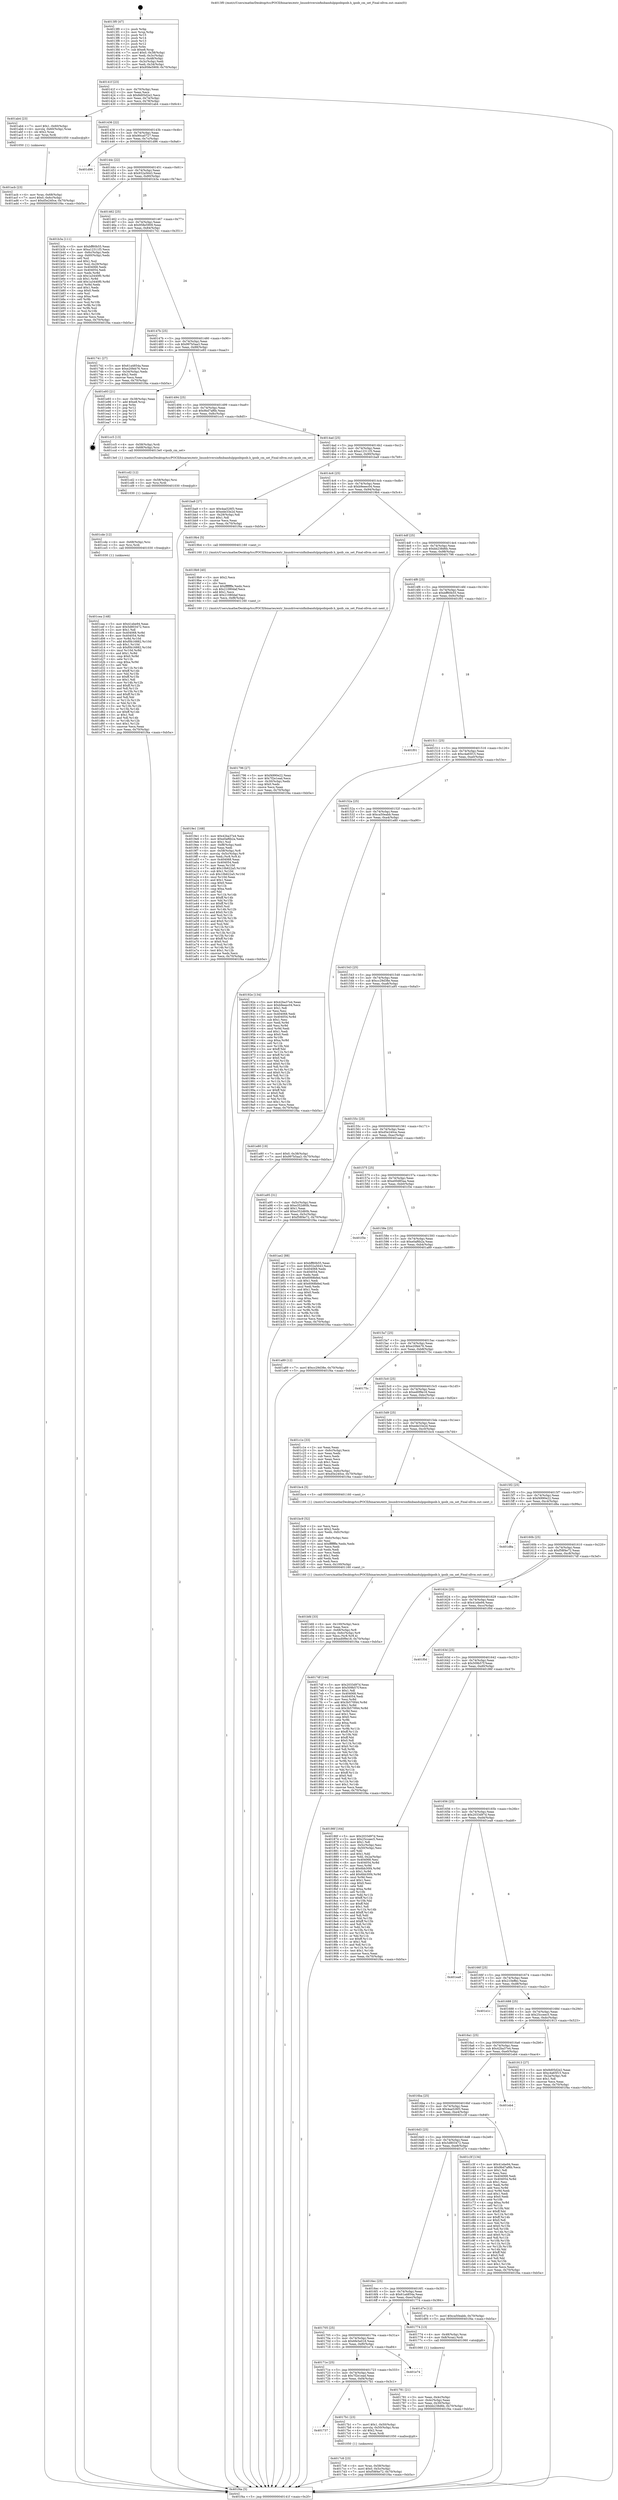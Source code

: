 digraph "0x4013f0" {
  label = "0x4013f0 (/mnt/c/Users/mathe/Desktop/tcc/POCII/binaries/extr_linuxdriversinfinibandulpipoibipoib.h_ipoib_cm_set_Final-ollvm.out::main(0))"
  labelloc = "t"
  node[shape=record]

  Entry [label="",width=0.3,height=0.3,shape=circle,fillcolor=black,style=filled]
  "0x40141f" [label="{
     0x40141f [23]\l
     | [instrs]\l
     &nbsp;&nbsp;0x40141f \<+3\>: mov -0x70(%rbp),%eax\l
     &nbsp;&nbsp;0x401422 \<+2\>: mov %eax,%ecx\l
     &nbsp;&nbsp;0x401424 \<+6\>: sub $0x8d05d2e2,%ecx\l
     &nbsp;&nbsp;0x40142a \<+3\>: mov %eax,-0x74(%rbp)\l
     &nbsp;&nbsp;0x40142d \<+3\>: mov %ecx,-0x78(%rbp)\l
     &nbsp;&nbsp;0x401430 \<+6\>: je 0000000000401ab4 \<main+0x6c4\>\l
  }"]
  "0x401ab4" [label="{
     0x401ab4 [23]\l
     | [instrs]\l
     &nbsp;&nbsp;0x401ab4 \<+7\>: movl $0x1,-0x60(%rbp)\l
     &nbsp;&nbsp;0x401abb \<+4\>: movslq -0x60(%rbp),%rax\l
     &nbsp;&nbsp;0x401abf \<+4\>: shl $0x2,%rax\l
     &nbsp;&nbsp;0x401ac3 \<+3\>: mov %rax,%rdi\l
     &nbsp;&nbsp;0x401ac6 \<+5\>: call 0000000000401050 \<malloc@plt\>\l
     | [calls]\l
     &nbsp;&nbsp;0x401050 \{1\} (unknown)\l
  }"]
  "0x401436" [label="{
     0x401436 [22]\l
     | [instrs]\l
     &nbsp;&nbsp;0x401436 \<+5\>: jmp 000000000040143b \<main+0x4b\>\l
     &nbsp;&nbsp;0x40143b \<+3\>: mov -0x74(%rbp),%eax\l
     &nbsp;&nbsp;0x40143e \<+5\>: sub $0x90ca0727,%eax\l
     &nbsp;&nbsp;0x401443 \<+3\>: mov %eax,-0x7c(%rbp)\l
     &nbsp;&nbsp;0x401446 \<+6\>: je 0000000000401d96 \<main+0x9a6\>\l
  }"]
  Exit [label="",width=0.3,height=0.3,shape=circle,fillcolor=black,style=filled,peripheries=2]
  "0x401d96" [label="{
     0x401d96\l
  }", style=dashed]
  "0x40144c" [label="{
     0x40144c [22]\l
     | [instrs]\l
     &nbsp;&nbsp;0x40144c \<+5\>: jmp 0000000000401451 \<main+0x61\>\l
     &nbsp;&nbsp;0x401451 \<+3\>: mov -0x74(%rbp),%eax\l
     &nbsp;&nbsp;0x401454 \<+5\>: sub $0x932a5643,%eax\l
     &nbsp;&nbsp;0x401459 \<+3\>: mov %eax,-0x80(%rbp)\l
     &nbsp;&nbsp;0x40145c \<+6\>: je 0000000000401b3a \<main+0x74a\>\l
  }"]
  "0x401cea" [label="{
     0x401cea [148]\l
     | [instrs]\l
     &nbsp;&nbsp;0x401cea \<+5\>: mov $0x41ebe94,%eax\l
     &nbsp;&nbsp;0x401cef \<+5\>: mov $0x5d803472,%ecx\l
     &nbsp;&nbsp;0x401cf4 \<+2\>: mov $0x1,%dl\l
     &nbsp;&nbsp;0x401cf6 \<+8\>: mov 0x404068,%r8d\l
     &nbsp;&nbsp;0x401cfe \<+8\>: mov 0x404054,%r9d\l
     &nbsp;&nbsp;0x401d06 \<+3\>: mov %r8d,%r10d\l
     &nbsp;&nbsp;0x401d09 \<+7\>: add $0xf0b16882,%r10d\l
     &nbsp;&nbsp;0x401d10 \<+4\>: sub $0x1,%r10d\l
     &nbsp;&nbsp;0x401d14 \<+7\>: sub $0xf0b16882,%r10d\l
     &nbsp;&nbsp;0x401d1b \<+4\>: imul %r10d,%r8d\l
     &nbsp;&nbsp;0x401d1f \<+4\>: and $0x1,%r8d\l
     &nbsp;&nbsp;0x401d23 \<+4\>: cmp $0x0,%r8d\l
     &nbsp;&nbsp;0x401d27 \<+4\>: sete %r11b\l
     &nbsp;&nbsp;0x401d2b \<+4\>: cmp $0xa,%r9d\l
     &nbsp;&nbsp;0x401d2f \<+3\>: setl %bl\l
     &nbsp;&nbsp;0x401d32 \<+3\>: mov %r11b,%r14b\l
     &nbsp;&nbsp;0x401d35 \<+4\>: xor $0xff,%r14b\l
     &nbsp;&nbsp;0x401d39 \<+3\>: mov %bl,%r15b\l
     &nbsp;&nbsp;0x401d3c \<+4\>: xor $0xff,%r15b\l
     &nbsp;&nbsp;0x401d40 \<+3\>: xor $0x1,%dl\l
     &nbsp;&nbsp;0x401d43 \<+3\>: mov %r14b,%r12b\l
     &nbsp;&nbsp;0x401d46 \<+4\>: and $0xff,%r12b\l
     &nbsp;&nbsp;0x401d4a \<+3\>: and %dl,%r11b\l
     &nbsp;&nbsp;0x401d4d \<+3\>: mov %r15b,%r13b\l
     &nbsp;&nbsp;0x401d50 \<+4\>: and $0xff,%r13b\l
     &nbsp;&nbsp;0x401d54 \<+2\>: and %dl,%bl\l
     &nbsp;&nbsp;0x401d56 \<+3\>: or %r11b,%r12b\l
     &nbsp;&nbsp;0x401d59 \<+3\>: or %bl,%r13b\l
     &nbsp;&nbsp;0x401d5c \<+3\>: xor %r13b,%r12b\l
     &nbsp;&nbsp;0x401d5f \<+3\>: or %r15b,%r14b\l
     &nbsp;&nbsp;0x401d62 \<+4\>: xor $0xff,%r14b\l
     &nbsp;&nbsp;0x401d66 \<+3\>: or $0x1,%dl\l
     &nbsp;&nbsp;0x401d69 \<+3\>: and %dl,%r14b\l
     &nbsp;&nbsp;0x401d6c \<+3\>: or %r14b,%r12b\l
     &nbsp;&nbsp;0x401d6f \<+4\>: test $0x1,%r12b\l
     &nbsp;&nbsp;0x401d73 \<+3\>: cmovne %ecx,%eax\l
     &nbsp;&nbsp;0x401d76 \<+3\>: mov %eax,-0x70(%rbp)\l
     &nbsp;&nbsp;0x401d79 \<+5\>: jmp 0000000000401f4a \<main+0xb5a\>\l
  }"]
  "0x401b3a" [label="{
     0x401b3a [111]\l
     | [instrs]\l
     &nbsp;&nbsp;0x401b3a \<+5\>: mov $0xbff60b55,%eax\l
     &nbsp;&nbsp;0x401b3f \<+5\>: mov $0xa12311f3,%ecx\l
     &nbsp;&nbsp;0x401b44 \<+3\>: mov -0x6c(%rbp),%edx\l
     &nbsp;&nbsp;0x401b47 \<+3\>: cmp -0x60(%rbp),%edx\l
     &nbsp;&nbsp;0x401b4a \<+4\>: setl %sil\l
     &nbsp;&nbsp;0x401b4e \<+4\>: and $0x1,%sil\l
     &nbsp;&nbsp;0x401b52 \<+4\>: mov %sil,-0x29(%rbp)\l
     &nbsp;&nbsp;0x401b56 \<+7\>: mov 0x404068,%edx\l
     &nbsp;&nbsp;0x401b5d \<+7\>: mov 0x404054,%edi\l
     &nbsp;&nbsp;0x401b64 \<+3\>: mov %edx,%r8d\l
     &nbsp;&nbsp;0x401b67 \<+7\>: sub $0x1a3440f0,%r8d\l
     &nbsp;&nbsp;0x401b6e \<+4\>: sub $0x1,%r8d\l
     &nbsp;&nbsp;0x401b72 \<+7\>: add $0x1a3440f0,%r8d\l
     &nbsp;&nbsp;0x401b79 \<+4\>: imul %r8d,%edx\l
     &nbsp;&nbsp;0x401b7d \<+3\>: and $0x1,%edx\l
     &nbsp;&nbsp;0x401b80 \<+3\>: cmp $0x0,%edx\l
     &nbsp;&nbsp;0x401b83 \<+4\>: sete %sil\l
     &nbsp;&nbsp;0x401b87 \<+3\>: cmp $0xa,%edi\l
     &nbsp;&nbsp;0x401b8a \<+4\>: setl %r9b\l
     &nbsp;&nbsp;0x401b8e \<+3\>: mov %sil,%r10b\l
     &nbsp;&nbsp;0x401b91 \<+3\>: and %r9b,%r10b\l
     &nbsp;&nbsp;0x401b94 \<+3\>: xor %r9b,%sil\l
     &nbsp;&nbsp;0x401b97 \<+3\>: or %sil,%r10b\l
     &nbsp;&nbsp;0x401b9a \<+4\>: test $0x1,%r10b\l
     &nbsp;&nbsp;0x401b9e \<+3\>: cmovne %ecx,%eax\l
     &nbsp;&nbsp;0x401ba1 \<+3\>: mov %eax,-0x70(%rbp)\l
     &nbsp;&nbsp;0x401ba4 \<+5\>: jmp 0000000000401f4a \<main+0xb5a\>\l
  }"]
  "0x401462" [label="{
     0x401462 [25]\l
     | [instrs]\l
     &nbsp;&nbsp;0x401462 \<+5\>: jmp 0000000000401467 \<main+0x77\>\l
     &nbsp;&nbsp;0x401467 \<+3\>: mov -0x74(%rbp),%eax\l
     &nbsp;&nbsp;0x40146a \<+5\>: sub $0x958e5909,%eax\l
     &nbsp;&nbsp;0x40146f \<+6\>: mov %eax,-0x84(%rbp)\l
     &nbsp;&nbsp;0x401475 \<+6\>: je 0000000000401741 \<main+0x351\>\l
  }"]
  "0x401cde" [label="{
     0x401cde [12]\l
     | [instrs]\l
     &nbsp;&nbsp;0x401cde \<+4\>: mov -0x68(%rbp),%rsi\l
     &nbsp;&nbsp;0x401ce2 \<+3\>: mov %rsi,%rdi\l
     &nbsp;&nbsp;0x401ce5 \<+5\>: call 0000000000401030 \<free@plt\>\l
     | [calls]\l
     &nbsp;&nbsp;0x401030 \{1\} (unknown)\l
  }"]
  "0x401741" [label="{
     0x401741 [27]\l
     | [instrs]\l
     &nbsp;&nbsp;0x401741 \<+5\>: mov $0x61a4854a,%eax\l
     &nbsp;&nbsp;0x401746 \<+5\>: mov $0xe20feb76,%ecx\l
     &nbsp;&nbsp;0x40174b \<+3\>: mov -0x34(%rbp),%edx\l
     &nbsp;&nbsp;0x40174e \<+3\>: cmp $0x2,%edx\l
     &nbsp;&nbsp;0x401751 \<+3\>: cmovne %ecx,%eax\l
     &nbsp;&nbsp;0x401754 \<+3\>: mov %eax,-0x70(%rbp)\l
     &nbsp;&nbsp;0x401757 \<+5\>: jmp 0000000000401f4a \<main+0xb5a\>\l
  }"]
  "0x40147b" [label="{
     0x40147b [25]\l
     | [instrs]\l
     &nbsp;&nbsp;0x40147b \<+5\>: jmp 0000000000401480 \<main+0x90\>\l
     &nbsp;&nbsp;0x401480 \<+3\>: mov -0x74(%rbp),%eax\l
     &nbsp;&nbsp;0x401483 \<+5\>: sub $0x997b5aa3,%eax\l
     &nbsp;&nbsp;0x401488 \<+6\>: mov %eax,-0x88(%rbp)\l
     &nbsp;&nbsp;0x40148e \<+6\>: je 0000000000401e93 \<main+0xaa3\>\l
  }"]
  "0x401f4a" [label="{
     0x401f4a [5]\l
     | [instrs]\l
     &nbsp;&nbsp;0x401f4a \<+5\>: jmp 000000000040141f \<main+0x2f\>\l
  }"]
  "0x4013f0" [label="{
     0x4013f0 [47]\l
     | [instrs]\l
     &nbsp;&nbsp;0x4013f0 \<+1\>: push %rbp\l
     &nbsp;&nbsp;0x4013f1 \<+3\>: mov %rsp,%rbp\l
     &nbsp;&nbsp;0x4013f4 \<+2\>: push %r15\l
     &nbsp;&nbsp;0x4013f6 \<+2\>: push %r14\l
     &nbsp;&nbsp;0x4013f8 \<+2\>: push %r13\l
     &nbsp;&nbsp;0x4013fa \<+2\>: push %r12\l
     &nbsp;&nbsp;0x4013fc \<+1\>: push %rbx\l
     &nbsp;&nbsp;0x4013fd \<+7\>: sub $0xe8,%rsp\l
     &nbsp;&nbsp;0x401404 \<+7\>: movl $0x0,-0x38(%rbp)\l
     &nbsp;&nbsp;0x40140b \<+3\>: mov %edi,-0x3c(%rbp)\l
     &nbsp;&nbsp;0x40140e \<+4\>: mov %rsi,-0x48(%rbp)\l
     &nbsp;&nbsp;0x401412 \<+3\>: mov -0x3c(%rbp),%edi\l
     &nbsp;&nbsp;0x401415 \<+3\>: mov %edi,-0x34(%rbp)\l
     &nbsp;&nbsp;0x401418 \<+7\>: movl $0x958e5909,-0x70(%rbp)\l
  }"]
  "0x401cd2" [label="{
     0x401cd2 [12]\l
     | [instrs]\l
     &nbsp;&nbsp;0x401cd2 \<+4\>: mov -0x58(%rbp),%rsi\l
     &nbsp;&nbsp;0x401cd6 \<+3\>: mov %rsi,%rdi\l
     &nbsp;&nbsp;0x401cd9 \<+5\>: call 0000000000401030 \<free@plt\>\l
     | [calls]\l
     &nbsp;&nbsp;0x401030 \{1\} (unknown)\l
  }"]
  "0x401e93" [label="{
     0x401e93 [21]\l
     | [instrs]\l
     &nbsp;&nbsp;0x401e93 \<+3\>: mov -0x38(%rbp),%eax\l
     &nbsp;&nbsp;0x401e96 \<+7\>: add $0xe8,%rsp\l
     &nbsp;&nbsp;0x401e9d \<+1\>: pop %rbx\l
     &nbsp;&nbsp;0x401e9e \<+2\>: pop %r12\l
     &nbsp;&nbsp;0x401ea0 \<+2\>: pop %r13\l
     &nbsp;&nbsp;0x401ea2 \<+2\>: pop %r14\l
     &nbsp;&nbsp;0x401ea4 \<+2\>: pop %r15\l
     &nbsp;&nbsp;0x401ea6 \<+1\>: pop %rbp\l
     &nbsp;&nbsp;0x401ea7 \<+1\>: ret\l
  }"]
  "0x401494" [label="{
     0x401494 [25]\l
     | [instrs]\l
     &nbsp;&nbsp;0x401494 \<+5\>: jmp 0000000000401499 \<main+0xa9\>\l
     &nbsp;&nbsp;0x401499 \<+3\>: mov -0x74(%rbp),%eax\l
     &nbsp;&nbsp;0x40149c \<+5\>: sub $0x9bd7af6b,%eax\l
     &nbsp;&nbsp;0x4014a1 \<+6\>: mov %eax,-0x8c(%rbp)\l
     &nbsp;&nbsp;0x4014a7 \<+6\>: je 0000000000401cc5 \<main+0x8d5\>\l
  }"]
  "0x401bfd" [label="{
     0x401bfd [33]\l
     | [instrs]\l
     &nbsp;&nbsp;0x401bfd \<+6\>: mov -0x100(%rbp),%ecx\l
     &nbsp;&nbsp;0x401c03 \<+3\>: imul %eax,%ecx\l
     &nbsp;&nbsp;0x401c06 \<+4\>: mov -0x68(%rbp),%r8\l
     &nbsp;&nbsp;0x401c0a \<+4\>: movslq -0x6c(%rbp),%r9\l
     &nbsp;&nbsp;0x401c0e \<+4\>: mov %ecx,(%r8,%r9,4)\l
     &nbsp;&nbsp;0x401c12 \<+7\>: movl $0xed0f9e18,-0x70(%rbp)\l
     &nbsp;&nbsp;0x401c19 \<+5\>: jmp 0000000000401f4a \<main+0xb5a\>\l
  }"]
  "0x401cc5" [label="{
     0x401cc5 [13]\l
     | [instrs]\l
     &nbsp;&nbsp;0x401cc5 \<+4\>: mov -0x58(%rbp),%rdi\l
     &nbsp;&nbsp;0x401cc9 \<+4\>: mov -0x68(%rbp),%rsi\l
     &nbsp;&nbsp;0x401ccd \<+5\>: call 00000000004013e0 \<ipoib_cm_set\>\l
     | [calls]\l
     &nbsp;&nbsp;0x4013e0 \{1\} (/mnt/c/Users/mathe/Desktop/tcc/POCII/binaries/extr_linuxdriversinfinibandulpipoibipoib.h_ipoib_cm_set_Final-ollvm.out::ipoib_cm_set)\l
  }"]
  "0x4014ad" [label="{
     0x4014ad [25]\l
     | [instrs]\l
     &nbsp;&nbsp;0x4014ad \<+5\>: jmp 00000000004014b2 \<main+0xc2\>\l
     &nbsp;&nbsp;0x4014b2 \<+3\>: mov -0x74(%rbp),%eax\l
     &nbsp;&nbsp;0x4014b5 \<+5\>: sub $0xa12311f3,%eax\l
     &nbsp;&nbsp;0x4014ba \<+6\>: mov %eax,-0x90(%rbp)\l
     &nbsp;&nbsp;0x4014c0 \<+6\>: je 0000000000401ba9 \<main+0x7b9\>\l
  }"]
  "0x401bc9" [label="{
     0x401bc9 [52]\l
     | [instrs]\l
     &nbsp;&nbsp;0x401bc9 \<+2\>: xor %ecx,%ecx\l
     &nbsp;&nbsp;0x401bcb \<+5\>: mov $0x2,%edx\l
     &nbsp;&nbsp;0x401bd0 \<+6\>: mov %edx,-0xfc(%rbp)\l
     &nbsp;&nbsp;0x401bd6 \<+1\>: cltd\l
     &nbsp;&nbsp;0x401bd7 \<+6\>: mov -0xfc(%rbp),%esi\l
     &nbsp;&nbsp;0x401bdd \<+2\>: idiv %esi\l
     &nbsp;&nbsp;0x401bdf \<+6\>: imul $0xfffffffe,%edx,%edx\l
     &nbsp;&nbsp;0x401be5 \<+2\>: mov %ecx,%edi\l
     &nbsp;&nbsp;0x401be7 \<+2\>: sub %edx,%edi\l
     &nbsp;&nbsp;0x401be9 \<+2\>: mov %ecx,%edx\l
     &nbsp;&nbsp;0x401beb \<+3\>: sub $0x1,%edx\l
     &nbsp;&nbsp;0x401bee \<+2\>: add %edx,%edi\l
     &nbsp;&nbsp;0x401bf0 \<+2\>: sub %edi,%ecx\l
     &nbsp;&nbsp;0x401bf2 \<+6\>: mov %ecx,-0x100(%rbp)\l
     &nbsp;&nbsp;0x401bf8 \<+5\>: call 0000000000401160 \<next_i\>\l
     | [calls]\l
     &nbsp;&nbsp;0x401160 \{1\} (/mnt/c/Users/mathe/Desktop/tcc/POCII/binaries/extr_linuxdriversinfinibandulpipoibipoib.h_ipoib_cm_set_Final-ollvm.out::next_i)\l
  }"]
  "0x401ba9" [label="{
     0x401ba9 [27]\l
     | [instrs]\l
     &nbsp;&nbsp;0x401ba9 \<+5\>: mov $0x4aa526f3,%eax\l
     &nbsp;&nbsp;0x401bae \<+5\>: mov $0xede33e2d,%ecx\l
     &nbsp;&nbsp;0x401bb3 \<+3\>: mov -0x29(%rbp),%dl\l
     &nbsp;&nbsp;0x401bb6 \<+3\>: test $0x1,%dl\l
     &nbsp;&nbsp;0x401bb9 \<+3\>: cmovne %ecx,%eax\l
     &nbsp;&nbsp;0x401bbc \<+3\>: mov %eax,-0x70(%rbp)\l
     &nbsp;&nbsp;0x401bbf \<+5\>: jmp 0000000000401f4a \<main+0xb5a\>\l
  }"]
  "0x4014c6" [label="{
     0x4014c6 [25]\l
     | [instrs]\l
     &nbsp;&nbsp;0x4014c6 \<+5\>: jmp 00000000004014cb \<main+0xdb\>\l
     &nbsp;&nbsp;0x4014cb \<+3\>: mov -0x74(%rbp),%eax\l
     &nbsp;&nbsp;0x4014ce \<+5\>: sub $0xb9eeec04,%eax\l
     &nbsp;&nbsp;0x4014d3 \<+6\>: mov %eax,-0x94(%rbp)\l
     &nbsp;&nbsp;0x4014d9 \<+6\>: je 00000000004019b4 \<main+0x5c4\>\l
  }"]
  "0x401acb" [label="{
     0x401acb [23]\l
     | [instrs]\l
     &nbsp;&nbsp;0x401acb \<+4\>: mov %rax,-0x68(%rbp)\l
     &nbsp;&nbsp;0x401acf \<+7\>: movl $0x0,-0x6c(%rbp)\l
     &nbsp;&nbsp;0x401ad6 \<+7\>: movl $0xd5e240ce,-0x70(%rbp)\l
     &nbsp;&nbsp;0x401add \<+5\>: jmp 0000000000401f4a \<main+0xb5a\>\l
  }"]
  "0x4019b4" [label="{
     0x4019b4 [5]\l
     | [instrs]\l
     &nbsp;&nbsp;0x4019b4 \<+5\>: call 0000000000401160 \<next_i\>\l
     | [calls]\l
     &nbsp;&nbsp;0x401160 \{1\} (/mnt/c/Users/mathe/Desktop/tcc/POCII/binaries/extr_linuxdriversinfinibandulpipoibipoib.h_ipoib_cm_set_Final-ollvm.out::next_i)\l
  }"]
  "0x4014df" [label="{
     0x4014df [25]\l
     | [instrs]\l
     &nbsp;&nbsp;0x4014df \<+5\>: jmp 00000000004014e4 \<main+0xf4\>\l
     &nbsp;&nbsp;0x4014e4 \<+3\>: mov -0x74(%rbp),%eax\l
     &nbsp;&nbsp;0x4014e7 \<+5\>: sub $0xbb238d6b,%eax\l
     &nbsp;&nbsp;0x4014ec \<+6\>: mov %eax,-0x98(%rbp)\l
     &nbsp;&nbsp;0x4014f2 \<+6\>: je 0000000000401796 \<main+0x3a6\>\l
  }"]
  "0x4019e1" [label="{
     0x4019e1 [168]\l
     | [instrs]\l
     &nbsp;&nbsp;0x4019e1 \<+5\>: mov $0x42ba37e4,%ecx\l
     &nbsp;&nbsp;0x4019e6 \<+5\>: mov $0xe0af6b2a,%edx\l
     &nbsp;&nbsp;0x4019eb \<+3\>: mov $0x1,%sil\l
     &nbsp;&nbsp;0x4019ee \<+6\>: mov -0xf8(%rbp),%edi\l
     &nbsp;&nbsp;0x4019f4 \<+3\>: imul %eax,%edi\l
     &nbsp;&nbsp;0x4019f7 \<+4\>: mov -0x58(%rbp),%r8\l
     &nbsp;&nbsp;0x4019fb \<+4\>: movslq -0x5c(%rbp),%r9\l
     &nbsp;&nbsp;0x4019ff \<+4\>: mov %edi,(%r8,%r9,4)\l
     &nbsp;&nbsp;0x401a03 \<+7\>: mov 0x404068,%eax\l
     &nbsp;&nbsp;0x401a0a \<+7\>: mov 0x404054,%edi\l
     &nbsp;&nbsp;0x401a11 \<+3\>: mov %eax,%r10d\l
     &nbsp;&nbsp;0x401a14 \<+7\>: add $0x10b622a5,%r10d\l
     &nbsp;&nbsp;0x401a1b \<+4\>: sub $0x1,%r10d\l
     &nbsp;&nbsp;0x401a1f \<+7\>: sub $0x10b622a5,%r10d\l
     &nbsp;&nbsp;0x401a26 \<+4\>: imul %r10d,%eax\l
     &nbsp;&nbsp;0x401a2a \<+3\>: and $0x1,%eax\l
     &nbsp;&nbsp;0x401a2d \<+3\>: cmp $0x0,%eax\l
     &nbsp;&nbsp;0x401a30 \<+4\>: sete %r11b\l
     &nbsp;&nbsp;0x401a34 \<+3\>: cmp $0xa,%edi\l
     &nbsp;&nbsp;0x401a37 \<+3\>: setl %bl\l
     &nbsp;&nbsp;0x401a3a \<+3\>: mov %r11b,%r14b\l
     &nbsp;&nbsp;0x401a3d \<+4\>: xor $0xff,%r14b\l
     &nbsp;&nbsp;0x401a41 \<+3\>: mov %bl,%r15b\l
     &nbsp;&nbsp;0x401a44 \<+4\>: xor $0xff,%r15b\l
     &nbsp;&nbsp;0x401a48 \<+4\>: xor $0x0,%sil\l
     &nbsp;&nbsp;0x401a4c \<+3\>: mov %r14b,%r12b\l
     &nbsp;&nbsp;0x401a4f \<+4\>: and $0x0,%r12b\l
     &nbsp;&nbsp;0x401a53 \<+3\>: and %sil,%r11b\l
     &nbsp;&nbsp;0x401a56 \<+3\>: mov %r15b,%r13b\l
     &nbsp;&nbsp;0x401a59 \<+4\>: and $0x0,%r13b\l
     &nbsp;&nbsp;0x401a5d \<+3\>: and %sil,%bl\l
     &nbsp;&nbsp;0x401a60 \<+3\>: or %r11b,%r12b\l
     &nbsp;&nbsp;0x401a63 \<+3\>: or %bl,%r13b\l
     &nbsp;&nbsp;0x401a66 \<+3\>: xor %r13b,%r12b\l
     &nbsp;&nbsp;0x401a69 \<+3\>: or %r15b,%r14b\l
     &nbsp;&nbsp;0x401a6c \<+4\>: xor $0xff,%r14b\l
     &nbsp;&nbsp;0x401a70 \<+4\>: or $0x0,%sil\l
     &nbsp;&nbsp;0x401a74 \<+3\>: and %sil,%r14b\l
     &nbsp;&nbsp;0x401a77 \<+3\>: or %r14b,%r12b\l
     &nbsp;&nbsp;0x401a7a \<+4\>: test $0x1,%r12b\l
     &nbsp;&nbsp;0x401a7e \<+3\>: cmovne %edx,%ecx\l
     &nbsp;&nbsp;0x401a81 \<+3\>: mov %ecx,-0x70(%rbp)\l
     &nbsp;&nbsp;0x401a84 \<+5\>: jmp 0000000000401f4a \<main+0xb5a\>\l
  }"]
  "0x401796" [label="{
     0x401796 [27]\l
     | [instrs]\l
     &nbsp;&nbsp;0x401796 \<+5\>: mov $0xf4990e22,%eax\l
     &nbsp;&nbsp;0x40179b \<+5\>: mov $0x7f2e1ead,%ecx\l
     &nbsp;&nbsp;0x4017a0 \<+3\>: mov -0x30(%rbp),%edx\l
     &nbsp;&nbsp;0x4017a3 \<+3\>: cmp $0x0,%edx\l
     &nbsp;&nbsp;0x4017a6 \<+3\>: cmove %ecx,%eax\l
     &nbsp;&nbsp;0x4017a9 \<+3\>: mov %eax,-0x70(%rbp)\l
     &nbsp;&nbsp;0x4017ac \<+5\>: jmp 0000000000401f4a \<main+0xb5a\>\l
  }"]
  "0x4014f8" [label="{
     0x4014f8 [25]\l
     | [instrs]\l
     &nbsp;&nbsp;0x4014f8 \<+5\>: jmp 00000000004014fd \<main+0x10d\>\l
     &nbsp;&nbsp;0x4014fd \<+3\>: mov -0x74(%rbp),%eax\l
     &nbsp;&nbsp;0x401500 \<+5\>: sub $0xbff60b55,%eax\l
     &nbsp;&nbsp;0x401505 \<+6\>: mov %eax,-0x9c(%rbp)\l
     &nbsp;&nbsp;0x40150b \<+6\>: je 0000000000401f01 \<main+0xb11\>\l
  }"]
  "0x4019b9" [label="{
     0x4019b9 [40]\l
     | [instrs]\l
     &nbsp;&nbsp;0x4019b9 \<+5\>: mov $0x2,%ecx\l
     &nbsp;&nbsp;0x4019be \<+1\>: cltd\l
     &nbsp;&nbsp;0x4019bf \<+2\>: idiv %ecx\l
     &nbsp;&nbsp;0x4019c1 \<+6\>: imul $0xfffffffe,%edx,%ecx\l
     &nbsp;&nbsp;0x4019c7 \<+6\>: sub $0x21080daf,%ecx\l
     &nbsp;&nbsp;0x4019cd \<+3\>: add $0x1,%ecx\l
     &nbsp;&nbsp;0x4019d0 \<+6\>: add $0x21080daf,%ecx\l
     &nbsp;&nbsp;0x4019d6 \<+6\>: mov %ecx,-0xf8(%rbp)\l
     &nbsp;&nbsp;0x4019dc \<+5\>: call 0000000000401160 \<next_i\>\l
     | [calls]\l
     &nbsp;&nbsp;0x401160 \{1\} (/mnt/c/Users/mathe/Desktop/tcc/POCII/binaries/extr_linuxdriversinfinibandulpipoibipoib.h_ipoib_cm_set_Final-ollvm.out::next_i)\l
  }"]
  "0x401f01" [label="{
     0x401f01\l
  }", style=dashed]
  "0x401511" [label="{
     0x401511 [25]\l
     | [instrs]\l
     &nbsp;&nbsp;0x401511 \<+5\>: jmp 0000000000401516 \<main+0x126\>\l
     &nbsp;&nbsp;0x401516 \<+3\>: mov -0x74(%rbp),%eax\l
     &nbsp;&nbsp;0x401519 \<+5\>: sub $0xc4a65f15,%eax\l
     &nbsp;&nbsp;0x40151e \<+6\>: mov %eax,-0xa0(%rbp)\l
     &nbsp;&nbsp;0x401524 \<+6\>: je 000000000040192e \<main+0x53e\>\l
  }"]
  "0x4017c8" [label="{
     0x4017c8 [23]\l
     | [instrs]\l
     &nbsp;&nbsp;0x4017c8 \<+4\>: mov %rax,-0x58(%rbp)\l
     &nbsp;&nbsp;0x4017cc \<+7\>: movl $0x0,-0x5c(%rbp)\l
     &nbsp;&nbsp;0x4017d3 \<+7\>: movl $0xf58f4e72,-0x70(%rbp)\l
     &nbsp;&nbsp;0x4017da \<+5\>: jmp 0000000000401f4a \<main+0xb5a\>\l
  }"]
  "0x40192e" [label="{
     0x40192e [134]\l
     | [instrs]\l
     &nbsp;&nbsp;0x40192e \<+5\>: mov $0x42ba37e4,%eax\l
     &nbsp;&nbsp;0x401933 \<+5\>: mov $0xb9eeec04,%ecx\l
     &nbsp;&nbsp;0x401938 \<+2\>: mov $0x1,%dl\l
     &nbsp;&nbsp;0x40193a \<+2\>: xor %esi,%esi\l
     &nbsp;&nbsp;0x40193c \<+7\>: mov 0x404068,%edi\l
     &nbsp;&nbsp;0x401943 \<+8\>: mov 0x404054,%r8d\l
     &nbsp;&nbsp;0x40194b \<+3\>: sub $0x1,%esi\l
     &nbsp;&nbsp;0x40194e \<+3\>: mov %edi,%r9d\l
     &nbsp;&nbsp;0x401951 \<+3\>: add %esi,%r9d\l
     &nbsp;&nbsp;0x401954 \<+4\>: imul %r9d,%edi\l
     &nbsp;&nbsp;0x401958 \<+3\>: and $0x1,%edi\l
     &nbsp;&nbsp;0x40195b \<+3\>: cmp $0x0,%edi\l
     &nbsp;&nbsp;0x40195e \<+4\>: sete %r10b\l
     &nbsp;&nbsp;0x401962 \<+4\>: cmp $0xa,%r8d\l
     &nbsp;&nbsp;0x401966 \<+4\>: setl %r11b\l
     &nbsp;&nbsp;0x40196a \<+3\>: mov %r10b,%bl\l
     &nbsp;&nbsp;0x40196d \<+3\>: xor $0xff,%bl\l
     &nbsp;&nbsp;0x401970 \<+3\>: mov %r11b,%r14b\l
     &nbsp;&nbsp;0x401973 \<+4\>: xor $0xff,%r14b\l
     &nbsp;&nbsp;0x401977 \<+3\>: xor $0x0,%dl\l
     &nbsp;&nbsp;0x40197a \<+3\>: mov %bl,%r15b\l
     &nbsp;&nbsp;0x40197d \<+4\>: and $0x0,%r15b\l
     &nbsp;&nbsp;0x401981 \<+3\>: and %dl,%r10b\l
     &nbsp;&nbsp;0x401984 \<+3\>: mov %r14b,%r12b\l
     &nbsp;&nbsp;0x401987 \<+4\>: and $0x0,%r12b\l
     &nbsp;&nbsp;0x40198b \<+3\>: and %dl,%r11b\l
     &nbsp;&nbsp;0x40198e \<+3\>: or %r10b,%r15b\l
     &nbsp;&nbsp;0x401991 \<+3\>: or %r11b,%r12b\l
     &nbsp;&nbsp;0x401994 \<+3\>: xor %r12b,%r15b\l
     &nbsp;&nbsp;0x401997 \<+3\>: or %r14b,%bl\l
     &nbsp;&nbsp;0x40199a \<+3\>: xor $0xff,%bl\l
     &nbsp;&nbsp;0x40199d \<+3\>: or $0x0,%dl\l
     &nbsp;&nbsp;0x4019a0 \<+2\>: and %dl,%bl\l
     &nbsp;&nbsp;0x4019a2 \<+3\>: or %bl,%r15b\l
     &nbsp;&nbsp;0x4019a5 \<+4\>: test $0x1,%r15b\l
     &nbsp;&nbsp;0x4019a9 \<+3\>: cmovne %ecx,%eax\l
     &nbsp;&nbsp;0x4019ac \<+3\>: mov %eax,-0x70(%rbp)\l
     &nbsp;&nbsp;0x4019af \<+5\>: jmp 0000000000401f4a \<main+0xb5a\>\l
  }"]
  "0x40152a" [label="{
     0x40152a [25]\l
     | [instrs]\l
     &nbsp;&nbsp;0x40152a \<+5\>: jmp 000000000040152f \<main+0x13f\>\l
     &nbsp;&nbsp;0x40152f \<+3\>: mov -0x74(%rbp),%eax\l
     &nbsp;&nbsp;0x401532 \<+5\>: sub $0xca50eabb,%eax\l
     &nbsp;&nbsp;0x401537 \<+6\>: mov %eax,-0xa4(%rbp)\l
     &nbsp;&nbsp;0x40153d \<+6\>: je 0000000000401e80 \<main+0xa90\>\l
  }"]
  "0x401737" [label="{
     0x401737\l
  }", style=dashed]
  "0x401e80" [label="{
     0x401e80 [19]\l
     | [instrs]\l
     &nbsp;&nbsp;0x401e80 \<+7\>: movl $0x0,-0x38(%rbp)\l
     &nbsp;&nbsp;0x401e87 \<+7\>: movl $0x997b5aa3,-0x70(%rbp)\l
     &nbsp;&nbsp;0x401e8e \<+5\>: jmp 0000000000401f4a \<main+0xb5a\>\l
  }"]
  "0x401543" [label="{
     0x401543 [25]\l
     | [instrs]\l
     &nbsp;&nbsp;0x401543 \<+5\>: jmp 0000000000401548 \<main+0x158\>\l
     &nbsp;&nbsp;0x401548 \<+3\>: mov -0x74(%rbp),%eax\l
     &nbsp;&nbsp;0x40154b \<+5\>: sub $0xcc29d38e,%eax\l
     &nbsp;&nbsp;0x401550 \<+6\>: mov %eax,-0xa8(%rbp)\l
     &nbsp;&nbsp;0x401556 \<+6\>: je 0000000000401a95 \<main+0x6a5\>\l
  }"]
  "0x4017b1" [label="{
     0x4017b1 [23]\l
     | [instrs]\l
     &nbsp;&nbsp;0x4017b1 \<+7\>: movl $0x1,-0x50(%rbp)\l
     &nbsp;&nbsp;0x4017b8 \<+4\>: movslq -0x50(%rbp),%rax\l
     &nbsp;&nbsp;0x4017bc \<+4\>: shl $0x2,%rax\l
     &nbsp;&nbsp;0x4017c0 \<+3\>: mov %rax,%rdi\l
     &nbsp;&nbsp;0x4017c3 \<+5\>: call 0000000000401050 \<malloc@plt\>\l
     | [calls]\l
     &nbsp;&nbsp;0x401050 \{1\} (unknown)\l
  }"]
  "0x401a95" [label="{
     0x401a95 [31]\l
     | [instrs]\l
     &nbsp;&nbsp;0x401a95 \<+3\>: mov -0x5c(%rbp),%eax\l
     &nbsp;&nbsp;0x401a98 \<+5\>: sub $0xe352d60b,%eax\l
     &nbsp;&nbsp;0x401a9d \<+3\>: add $0x1,%eax\l
     &nbsp;&nbsp;0x401aa0 \<+5\>: add $0xe352d60b,%eax\l
     &nbsp;&nbsp;0x401aa5 \<+3\>: mov %eax,-0x5c(%rbp)\l
     &nbsp;&nbsp;0x401aa8 \<+7\>: movl $0xf58f4e72,-0x70(%rbp)\l
     &nbsp;&nbsp;0x401aaf \<+5\>: jmp 0000000000401f4a \<main+0xb5a\>\l
  }"]
  "0x40155c" [label="{
     0x40155c [25]\l
     | [instrs]\l
     &nbsp;&nbsp;0x40155c \<+5\>: jmp 0000000000401561 \<main+0x171\>\l
     &nbsp;&nbsp;0x401561 \<+3\>: mov -0x74(%rbp),%eax\l
     &nbsp;&nbsp;0x401564 \<+5\>: sub $0xd5e240ce,%eax\l
     &nbsp;&nbsp;0x401569 \<+6\>: mov %eax,-0xac(%rbp)\l
     &nbsp;&nbsp;0x40156f \<+6\>: je 0000000000401ae2 \<main+0x6f2\>\l
  }"]
  "0x40171e" [label="{
     0x40171e [25]\l
     | [instrs]\l
     &nbsp;&nbsp;0x40171e \<+5\>: jmp 0000000000401723 \<main+0x333\>\l
     &nbsp;&nbsp;0x401723 \<+3\>: mov -0x74(%rbp),%eax\l
     &nbsp;&nbsp;0x401726 \<+5\>: sub $0x7f2e1ead,%eax\l
     &nbsp;&nbsp;0x40172b \<+6\>: mov %eax,-0xf4(%rbp)\l
     &nbsp;&nbsp;0x401731 \<+6\>: je 00000000004017b1 \<main+0x3c1\>\l
  }"]
  "0x401ae2" [label="{
     0x401ae2 [88]\l
     | [instrs]\l
     &nbsp;&nbsp;0x401ae2 \<+5\>: mov $0xbff60b55,%eax\l
     &nbsp;&nbsp;0x401ae7 \<+5\>: mov $0x932a5643,%ecx\l
     &nbsp;&nbsp;0x401aec \<+7\>: mov 0x404068,%edx\l
     &nbsp;&nbsp;0x401af3 \<+7\>: mov 0x404054,%esi\l
     &nbsp;&nbsp;0x401afa \<+2\>: mov %edx,%edi\l
     &nbsp;&nbsp;0x401afc \<+6\>: sub $0x6068bfed,%edi\l
     &nbsp;&nbsp;0x401b02 \<+3\>: sub $0x1,%edi\l
     &nbsp;&nbsp;0x401b05 \<+6\>: add $0x6068bfed,%edi\l
     &nbsp;&nbsp;0x401b0b \<+3\>: imul %edi,%edx\l
     &nbsp;&nbsp;0x401b0e \<+3\>: and $0x1,%edx\l
     &nbsp;&nbsp;0x401b11 \<+3\>: cmp $0x0,%edx\l
     &nbsp;&nbsp;0x401b14 \<+4\>: sete %r8b\l
     &nbsp;&nbsp;0x401b18 \<+3\>: cmp $0xa,%esi\l
     &nbsp;&nbsp;0x401b1b \<+4\>: setl %r9b\l
     &nbsp;&nbsp;0x401b1f \<+3\>: mov %r8b,%r10b\l
     &nbsp;&nbsp;0x401b22 \<+3\>: and %r9b,%r10b\l
     &nbsp;&nbsp;0x401b25 \<+3\>: xor %r9b,%r8b\l
     &nbsp;&nbsp;0x401b28 \<+3\>: or %r8b,%r10b\l
     &nbsp;&nbsp;0x401b2b \<+4\>: test $0x1,%r10b\l
     &nbsp;&nbsp;0x401b2f \<+3\>: cmovne %ecx,%eax\l
     &nbsp;&nbsp;0x401b32 \<+3\>: mov %eax,-0x70(%rbp)\l
     &nbsp;&nbsp;0x401b35 \<+5\>: jmp 0000000000401f4a \<main+0xb5a\>\l
  }"]
  "0x401575" [label="{
     0x401575 [25]\l
     | [instrs]\l
     &nbsp;&nbsp;0x401575 \<+5\>: jmp 000000000040157a \<main+0x18a\>\l
     &nbsp;&nbsp;0x40157a \<+3\>: mov -0x74(%rbp),%eax\l
     &nbsp;&nbsp;0x40157d \<+5\>: sub $0xe00d85aa,%eax\l
     &nbsp;&nbsp;0x401582 \<+6\>: mov %eax,-0xb0(%rbp)\l
     &nbsp;&nbsp;0x401588 \<+6\>: je 0000000000401f3e \<main+0xb4e\>\l
  }"]
  "0x401e74" [label="{
     0x401e74\l
  }", style=dashed]
  "0x401f3e" [label="{
     0x401f3e\l
  }", style=dashed]
  "0x40158e" [label="{
     0x40158e [25]\l
     | [instrs]\l
     &nbsp;&nbsp;0x40158e \<+5\>: jmp 0000000000401593 \<main+0x1a3\>\l
     &nbsp;&nbsp;0x401593 \<+3\>: mov -0x74(%rbp),%eax\l
     &nbsp;&nbsp;0x401596 \<+5\>: sub $0xe0af6b2a,%eax\l
     &nbsp;&nbsp;0x40159b \<+6\>: mov %eax,-0xb4(%rbp)\l
     &nbsp;&nbsp;0x4015a1 \<+6\>: je 0000000000401a89 \<main+0x699\>\l
  }"]
  "0x401781" [label="{
     0x401781 [21]\l
     | [instrs]\l
     &nbsp;&nbsp;0x401781 \<+3\>: mov %eax,-0x4c(%rbp)\l
     &nbsp;&nbsp;0x401784 \<+3\>: mov -0x4c(%rbp),%eax\l
     &nbsp;&nbsp;0x401787 \<+3\>: mov %eax,-0x30(%rbp)\l
     &nbsp;&nbsp;0x40178a \<+7\>: movl $0xbb238d6b,-0x70(%rbp)\l
     &nbsp;&nbsp;0x401791 \<+5\>: jmp 0000000000401f4a \<main+0xb5a\>\l
  }"]
  "0x401a89" [label="{
     0x401a89 [12]\l
     | [instrs]\l
     &nbsp;&nbsp;0x401a89 \<+7\>: movl $0xcc29d38e,-0x70(%rbp)\l
     &nbsp;&nbsp;0x401a90 \<+5\>: jmp 0000000000401f4a \<main+0xb5a\>\l
  }"]
  "0x4015a7" [label="{
     0x4015a7 [25]\l
     | [instrs]\l
     &nbsp;&nbsp;0x4015a7 \<+5\>: jmp 00000000004015ac \<main+0x1bc\>\l
     &nbsp;&nbsp;0x4015ac \<+3\>: mov -0x74(%rbp),%eax\l
     &nbsp;&nbsp;0x4015af \<+5\>: sub $0xe20feb76,%eax\l
     &nbsp;&nbsp;0x4015b4 \<+6\>: mov %eax,-0xb8(%rbp)\l
     &nbsp;&nbsp;0x4015ba \<+6\>: je 000000000040175c \<main+0x36c\>\l
  }"]
  "0x401705" [label="{
     0x401705 [25]\l
     | [instrs]\l
     &nbsp;&nbsp;0x401705 \<+5\>: jmp 000000000040170a \<main+0x31a\>\l
     &nbsp;&nbsp;0x40170a \<+3\>: mov -0x74(%rbp),%eax\l
     &nbsp;&nbsp;0x40170d \<+5\>: sub $0x6fe5e018,%eax\l
     &nbsp;&nbsp;0x401712 \<+6\>: mov %eax,-0xf0(%rbp)\l
     &nbsp;&nbsp;0x401718 \<+6\>: je 0000000000401e74 \<main+0xa84\>\l
  }"]
  "0x40175c" [label="{
     0x40175c\l
  }", style=dashed]
  "0x4015c0" [label="{
     0x4015c0 [25]\l
     | [instrs]\l
     &nbsp;&nbsp;0x4015c0 \<+5\>: jmp 00000000004015c5 \<main+0x1d5\>\l
     &nbsp;&nbsp;0x4015c5 \<+3\>: mov -0x74(%rbp),%eax\l
     &nbsp;&nbsp;0x4015c8 \<+5\>: sub $0xed0f9e18,%eax\l
     &nbsp;&nbsp;0x4015cd \<+6\>: mov %eax,-0xbc(%rbp)\l
     &nbsp;&nbsp;0x4015d3 \<+6\>: je 0000000000401c1e \<main+0x82e\>\l
  }"]
  "0x401774" [label="{
     0x401774 [13]\l
     | [instrs]\l
     &nbsp;&nbsp;0x401774 \<+4\>: mov -0x48(%rbp),%rax\l
     &nbsp;&nbsp;0x401778 \<+4\>: mov 0x8(%rax),%rdi\l
     &nbsp;&nbsp;0x40177c \<+5\>: call 0000000000401060 \<atoi@plt\>\l
     | [calls]\l
     &nbsp;&nbsp;0x401060 \{1\} (unknown)\l
  }"]
  "0x401c1e" [label="{
     0x401c1e [33]\l
     | [instrs]\l
     &nbsp;&nbsp;0x401c1e \<+2\>: xor %eax,%eax\l
     &nbsp;&nbsp;0x401c20 \<+3\>: mov -0x6c(%rbp),%ecx\l
     &nbsp;&nbsp;0x401c23 \<+2\>: mov %eax,%edx\l
     &nbsp;&nbsp;0x401c25 \<+2\>: sub %ecx,%edx\l
     &nbsp;&nbsp;0x401c27 \<+2\>: mov %eax,%ecx\l
     &nbsp;&nbsp;0x401c29 \<+3\>: sub $0x1,%ecx\l
     &nbsp;&nbsp;0x401c2c \<+2\>: add %ecx,%edx\l
     &nbsp;&nbsp;0x401c2e \<+2\>: sub %edx,%eax\l
     &nbsp;&nbsp;0x401c30 \<+3\>: mov %eax,-0x6c(%rbp)\l
     &nbsp;&nbsp;0x401c33 \<+7\>: movl $0xd5e240ce,-0x70(%rbp)\l
     &nbsp;&nbsp;0x401c3a \<+5\>: jmp 0000000000401f4a \<main+0xb5a\>\l
  }"]
  "0x4015d9" [label="{
     0x4015d9 [25]\l
     | [instrs]\l
     &nbsp;&nbsp;0x4015d9 \<+5\>: jmp 00000000004015de \<main+0x1ee\>\l
     &nbsp;&nbsp;0x4015de \<+3\>: mov -0x74(%rbp),%eax\l
     &nbsp;&nbsp;0x4015e1 \<+5\>: sub $0xede33e2d,%eax\l
     &nbsp;&nbsp;0x4015e6 \<+6\>: mov %eax,-0xc0(%rbp)\l
     &nbsp;&nbsp;0x4015ec \<+6\>: je 0000000000401bc4 \<main+0x7d4\>\l
  }"]
  "0x4016ec" [label="{
     0x4016ec [25]\l
     | [instrs]\l
     &nbsp;&nbsp;0x4016ec \<+5\>: jmp 00000000004016f1 \<main+0x301\>\l
     &nbsp;&nbsp;0x4016f1 \<+3\>: mov -0x74(%rbp),%eax\l
     &nbsp;&nbsp;0x4016f4 \<+5\>: sub $0x61a4854a,%eax\l
     &nbsp;&nbsp;0x4016f9 \<+6\>: mov %eax,-0xec(%rbp)\l
     &nbsp;&nbsp;0x4016ff \<+6\>: je 0000000000401774 \<main+0x384\>\l
  }"]
  "0x401bc4" [label="{
     0x401bc4 [5]\l
     | [instrs]\l
     &nbsp;&nbsp;0x401bc4 \<+5\>: call 0000000000401160 \<next_i\>\l
     | [calls]\l
     &nbsp;&nbsp;0x401160 \{1\} (/mnt/c/Users/mathe/Desktop/tcc/POCII/binaries/extr_linuxdriversinfinibandulpipoibipoib.h_ipoib_cm_set_Final-ollvm.out::next_i)\l
  }"]
  "0x4015f2" [label="{
     0x4015f2 [25]\l
     | [instrs]\l
     &nbsp;&nbsp;0x4015f2 \<+5\>: jmp 00000000004015f7 \<main+0x207\>\l
     &nbsp;&nbsp;0x4015f7 \<+3\>: mov -0x74(%rbp),%eax\l
     &nbsp;&nbsp;0x4015fa \<+5\>: sub $0xf4990e22,%eax\l
     &nbsp;&nbsp;0x4015ff \<+6\>: mov %eax,-0xc4(%rbp)\l
     &nbsp;&nbsp;0x401605 \<+6\>: je 0000000000401d8a \<main+0x99a\>\l
  }"]
  "0x401d7e" [label="{
     0x401d7e [12]\l
     | [instrs]\l
     &nbsp;&nbsp;0x401d7e \<+7\>: movl $0xca50eabb,-0x70(%rbp)\l
     &nbsp;&nbsp;0x401d85 \<+5\>: jmp 0000000000401f4a \<main+0xb5a\>\l
  }"]
  "0x401d8a" [label="{
     0x401d8a\l
  }", style=dashed]
  "0x40160b" [label="{
     0x40160b [25]\l
     | [instrs]\l
     &nbsp;&nbsp;0x40160b \<+5\>: jmp 0000000000401610 \<main+0x220\>\l
     &nbsp;&nbsp;0x401610 \<+3\>: mov -0x74(%rbp),%eax\l
     &nbsp;&nbsp;0x401613 \<+5\>: sub $0xf58f4e72,%eax\l
     &nbsp;&nbsp;0x401618 \<+6\>: mov %eax,-0xc8(%rbp)\l
     &nbsp;&nbsp;0x40161e \<+6\>: je 00000000004017df \<main+0x3ef\>\l
  }"]
  "0x4016d3" [label="{
     0x4016d3 [25]\l
     | [instrs]\l
     &nbsp;&nbsp;0x4016d3 \<+5\>: jmp 00000000004016d8 \<main+0x2e8\>\l
     &nbsp;&nbsp;0x4016d8 \<+3\>: mov -0x74(%rbp),%eax\l
     &nbsp;&nbsp;0x4016db \<+5\>: sub $0x5d803472,%eax\l
     &nbsp;&nbsp;0x4016e0 \<+6\>: mov %eax,-0xe8(%rbp)\l
     &nbsp;&nbsp;0x4016e6 \<+6\>: je 0000000000401d7e \<main+0x98e\>\l
  }"]
  "0x4017df" [label="{
     0x4017df [144]\l
     | [instrs]\l
     &nbsp;&nbsp;0x4017df \<+5\>: mov $0x2033d97d,%eax\l
     &nbsp;&nbsp;0x4017e4 \<+5\>: mov $0x509b57f,%ecx\l
     &nbsp;&nbsp;0x4017e9 \<+2\>: mov $0x1,%dl\l
     &nbsp;&nbsp;0x4017eb \<+7\>: mov 0x404068,%esi\l
     &nbsp;&nbsp;0x4017f2 \<+7\>: mov 0x404054,%edi\l
     &nbsp;&nbsp;0x4017f9 \<+3\>: mov %esi,%r8d\l
     &nbsp;&nbsp;0x4017fc \<+7\>: add $0x3b570f44,%r8d\l
     &nbsp;&nbsp;0x401803 \<+4\>: sub $0x1,%r8d\l
     &nbsp;&nbsp;0x401807 \<+7\>: sub $0x3b570f44,%r8d\l
     &nbsp;&nbsp;0x40180e \<+4\>: imul %r8d,%esi\l
     &nbsp;&nbsp;0x401812 \<+3\>: and $0x1,%esi\l
     &nbsp;&nbsp;0x401815 \<+3\>: cmp $0x0,%esi\l
     &nbsp;&nbsp;0x401818 \<+4\>: sete %r9b\l
     &nbsp;&nbsp;0x40181c \<+3\>: cmp $0xa,%edi\l
     &nbsp;&nbsp;0x40181f \<+4\>: setl %r10b\l
     &nbsp;&nbsp;0x401823 \<+3\>: mov %r9b,%r11b\l
     &nbsp;&nbsp;0x401826 \<+4\>: xor $0xff,%r11b\l
     &nbsp;&nbsp;0x40182a \<+3\>: mov %r10b,%bl\l
     &nbsp;&nbsp;0x40182d \<+3\>: xor $0xff,%bl\l
     &nbsp;&nbsp;0x401830 \<+3\>: xor $0x0,%dl\l
     &nbsp;&nbsp;0x401833 \<+3\>: mov %r11b,%r14b\l
     &nbsp;&nbsp;0x401836 \<+4\>: and $0x0,%r14b\l
     &nbsp;&nbsp;0x40183a \<+3\>: and %dl,%r9b\l
     &nbsp;&nbsp;0x40183d \<+3\>: mov %bl,%r15b\l
     &nbsp;&nbsp;0x401840 \<+4\>: and $0x0,%r15b\l
     &nbsp;&nbsp;0x401844 \<+3\>: and %dl,%r10b\l
     &nbsp;&nbsp;0x401847 \<+3\>: or %r9b,%r14b\l
     &nbsp;&nbsp;0x40184a \<+3\>: or %r10b,%r15b\l
     &nbsp;&nbsp;0x40184d \<+3\>: xor %r15b,%r14b\l
     &nbsp;&nbsp;0x401850 \<+3\>: or %bl,%r11b\l
     &nbsp;&nbsp;0x401853 \<+4\>: xor $0xff,%r11b\l
     &nbsp;&nbsp;0x401857 \<+3\>: or $0x0,%dl\l
     &nbsp;&nbsp;0x40185a \<+3\>: and %dl,%r11b\l
     &nbsp;&nbsp;0x40185d \<+3\>: or %r11b,%r14b\l
     &nbsp;&nbsp;0x401860 \<+4\>: test $0x1,%r14b\l
     &nbsp;&nbsp;0x401864 \<+3\>: cmovne %ecx,%eax\l
     &nbsp;&nbsp;0x401867 \<+3\>: mov %eax,-0x70(%rbp)\l
     &nbsp;&nbsp;0x40186a \<+5\>: jmp 0000000000401f4a \<main+0xb5a\>\l
  }"]
  "0x401624" [label="{
     0x401624 [25]\l
     | [instrs]\l
     &nbsp;&nbsp;0x401624 \<+5\>: jmp 0000000000401629 \<main+0x239\>\l
     &nbsp;&nbsp;0x401629 \<+3\>: mov -0x74(%rbp),%eax\l
     &nbsp;&nbsp;0x40162c \<+5\>: sub $0x41ebe94,%eax\l
     &nbsp;&nbsp;0x401631 \<+6\>: mov %eax,-0xcc(%rbp)\l
     &nbsp;&nbsp;0x401637 \<+6\>: je 0000000000401f0d \<main+0xb1d\>\l
  }"]
  "0x401c3f" [label="{
     0x401c3f [134]\l
     | [instrs]\l
     &nbsp;&nbsp;0x401c3f \<+5\>: mov $0x41ebe94,%eax\l
     &nbsp;&nbsp;0x401c44 \<+5\>: mov $0x9bd7af6b,%ecx\l
     &nbsp;&nbsp;0x401c49 \<+2\>: mov $0x1,%dl\l
     &nbsp;&nbsp;0x401c4b \<+2\>: xor %esi,%esi\l
     &nbsp;&nbsp;0x401c4d \<+7\>: mov 0x404068,%edi\l
     &nbsp;&nbsp;0x401c54 \<+8\>: mov 0x404054,%r8d\l
     &nbsp;&nbsp;0x401c5c \<+3\>: sub $0x1,%esi\l
     &nbsp;&nbsp;0x401c5f \<+3\>: mov %edi,%r9d\l
     &nbsp;&nbsp;0x401c62 \<+3\>: add %esi,%r9d\l
     &nbsp;&nbsp;0x401c65 \<+4\>: imul %r9d,%edi\l
     &nbsp;&nbsp;0x401c69 \<+3\>: and $0x1,%edi\l
     &nbsp;&nbsp;0x401c6c \<+3\>: cmp $0x0,%edi\l
     &nbsp;&nbsp;0x401c6f \<+4\>: sete %r10b\l
     &nbsp;&nbsp;0x401c73 \<+4\>: cmp $0xa,%r8d\l
     &nbsp;&nbsp;0x401c77 \<+4\>: setl %r11b\l
     &nbsp;&nbsp;0x401c7b \<+3\>: mov %r10b,%bl\l
     &nbsp;&nbsp;0x401c7e \<+3\>: xor $0xff,%bl\l
     &nbsp;&nbsp;0x401c81 \<+3\>: mov %r11b,%r14b\l
     &nbsp;&nbsp;0x401c84 \<+4\>: xor $0xff,%r14b\l
     &nbsp;&nbsp;0x401c88 \<+3\>: xor $0x0,%dl\l
     &nbsp;&nbsp;0x401c8b \<+3\>: mov %bl,%r15b\l
     &nbsp;&nbsp;0x401c8e \<+4\>: and $0x0,%r15b\l
     &nbsp;&nbsp;0x401c92 \<+3\>: and %dl,%r10b\l
     &nbsp;&nbsp;0x401c95 \<+3\>: mov %r14b,%r12b\l
     &nbsp;&nbsp;0x401c98 \<+4\>: and $0x0,%r12b\l
     &nbsp;&nbsp;0x401c9c \<+3\>: and %dl,%r11b\l
     &nbsp;&nbsp;0x401c9f \<+3\>: or %r10b,%r15b\l
     &nbsp;&nbsp;0x401ca2 \<+3\>: or %r11b,%r12b\l
     &nbsp;&nbsp;0x401ca5 \<+3\>: xor %r12b,%r15b\l
     &nbsp;&nbsp;0x401ca8 \<+3\>: or %r14b,%bl\l
     &nbsp;&nbsp;0x401cab \<+3\>: xor $0xff,%bl\l
     &nbsp;&nbsp;0x401cae \<+3\>: or $0x0,%dl\l
     &nbsp;&nbsp;0x401cb1 \<+2\>: and %dl,%bl\l
     &nbsp;&nbsp;0x401cb3 \<+3\>: or %bl,%r15b\l
     &nbsp;&nbsp;0x401cb6 \<+4\>: test $0x1,%r15b\l
     &nbsp;&nbsp;0x401cba \<+3\>: cmovne %ecx,%eax\l
     &nbsp;&nbsp;0x401cbd \<+3\>: mov %eax,-0x70(%rbp)\l
     &nbsp;&nbsp;0x401cc0 \<+5\>: jmp 0000000000401f4a \<main+0xb5a\>\l
  }"]
  "0x401f0d" [label="{
     0x401f0d\l
  }", style=dashed]
  "0x40163d" [label="{
     0x40163d [25]\l
     | [instrs]\l
     &nbsp;&nbsp;0x40163d \<+5\>: jmp 0000000000401642 \<main+0x252\>\l
     &nbsp;&nbsp;0x401642 \<+3\>: mov -0x74(%rbp),%eax\l
     &nbsp;&nbsp;0x401645 \<+5\>: sub $0x509b57f,%eax\l
     &nbsp;&nbsp;0x40164a \<+6\>: mov %eax,-0xd0(%rbp)\l
     &nbsp;&nbsp;0x401650 \<+6\>: je 000000000040186f \<main+0x47f\>\l
  }"]
  "0x4016ba" [label="{
     0x4016ba [25]\l
     | [instrs]\l
     &nbsp;&nbsp;0x4016ba \<+5\>: jmp 00000000004016bf \<main+0x2cf\>\l
     &nbsp;&nbsp;0x4016bf \<+3\>: mov -0x74(%rbp),%eax\l
     &nbsp;&nbsp;0x4016c2 \<+5\>: sub $0x4aa526f3,%eax\l
     &nbsp;&nbsp;0x4016c7 \<+6\>: mov %eax,-0xe4(%rbp)\l
     &nbsp;&nbsp;0x4016cd \<+6\>: je 0000000000401c3f \<main+0x84f\>\l
  }"]
  "0x40186f" [label="{
     0x40186f [164]\l
     | [instrs]\l
     &nbsp;&nbsp;0x40186f \<+5\>: mov $0x2033d97d,%eax\l
     &nbsp;&nbsp;0x401874 \<+5\>: mov $0x25cceec5,%ecx\l
     &nbsp;&nbsp;0x401879 \<+2\>: mov $0x1,%dl\l
     &nbsp;&nbsp;0x40187b \<+3\>: mov -0x5c(%rbp),%esi\l
     &nbsp;&nbsp;0x40187e \<+3\>: cmp -0x50(%rbp),%esi\l
     &nbsp;&nbsp;0x401881 \<+4\>: setl %dil\l
     &nbsp;&nbsp;0x401885 \<+4\>: and $0x1,%dil\l
     &nbsp;&nbsp;0x401889 \<+4\>: mov %dil,-0x2a(%rbp)\l
     &nbsp;&nbsp;0x40188d \<+7\>: mov 0x404068,%esi\l
     &nbsp;&nbsp;0x401894 \<+8\>: mov 0x404054,%r8d\l
     &nbsp;&nbsp;0x40189c \<+3\>: mov %esi,%r9d\l
     &nbsp;&nbsp;0x40189f \<+7\>: sub $0x6bb30f4,%r9d\l
     &nbsp;&nbsp;0x4018a6 \<+4\>: sub $0x1,%r9d\l
     &nbsp;&nbsp;0x4018aa \<+7\>: add $0x6bb30f4,%r9d\l
     &nbsp;&nbsp;0x4018b1 \<+4\>: imul %r9d,%esi\l
     &nbsp;&nbsp;0x4018b5 \<+3\>: and $0x1,%esi\l
     &nbsp;&nbsp;0x4018b8 \<+3\>: cmp $0x0,%esi\l
     &nbsp;&nbsp;0x4018bb \<+4\>: sete %dil\l
     &nbsp;&nbsp;0x4018bf \<+4\>: cmp $0xa,%r8d\l
     &nbsp;&nbsp;0x4018c3 \<+4\>: setl %r10b\l
     &nbsp;&nbsp;0x4018c7 \<+3\>: mov %dil,%r11b\l
     &nbsp;&nbsp;0x4018ca \<+4\>: xor $0xff,%r11b\l
     &nbsp;&nbsp;0x4018ce \<+3\>: mov %r10b,%bl\l
     &nbsp;&nbsp;0x4018d1 \<+3\>: xor $0xff,%bl\l
     &nbsp;&nbsp;0x4018d4 \<+3\>: xor $0x1,%dl\l
     &nbsp;&nbsp;0x4018d7 \<+3\>: mov %r11b,%r14b\l
     &nbsp;&nbsp;0x4018da \<+4\>: and $0xff,%r14b\l
     &nbsp;&nbsp;0x4018de \<+3\>: and %dl,%dil\l
     &nbsp;&nbsp;0x4018e1 \<+3\>: mov %bl,%r15b\l
     &nbsp;&nbsp;0x4018e4 \<+4\>: and $0xff,%r15b\l
     &nbsp;&nbsp;0x4018e8 \<+3\>: and %dl,%r10b\l
     &nbsp;&nbsp;0x4018eb \<+3\>: or %dil,%r14b\l
     &nbsp;&nbsp;0x4018ee \<+3\>: or %r10b,%r15b\l
     &nbsp;&nbsp;0x4018f1 \<+3\>: xor %r15b,%r14b\l
     &nbsp;&nbsp;0x4018f4 \<+3\>: or %bl,%r11b\l
     &nbsp;&nbsp;0x4018f7 \<+4\>: xor $0xff,%r11b\l
     &nbsp;&nbsp;0x4018fb \<+3\>: or $0x1,%dl\l
     &nbsp;&nbsp;0x4018fe \<+3\>: and %dl,%r11b\l
     &nbsp;&nbsp;0x401901 \<+3\>: or %r11b,%r14b\l
     &nbsp;&nbsp;0x401904 \<+4\>: test $0x1,%r14b\l
     &nbsp;&nbsp;0x401908 \<+3\>: cmovne %ecx,%eax\l
     &nbsp;&nbsp;0x40190b \<+3\>: mov %eax,-0x70(%rbp)\l
     &nbsp;&nbsp;0x40190e \<+5\>: jmp 0000000000401f4a \<main+0xb5a\>\l
  }"]
  "0x401656" [label="{
     0x401656 [25]\l
     | [instrs]\l
     &nbsp;&nbsp;0x401656 \<+5\>: jmp 000000000040165b \<main+0x26b\>\l
     &nbsp;&nbsp;0x40165b \<+3\>: mov -0x74(%rbp),%eax\l
     &nbsp;&nbsp;0x40165e \<+5\>: sub $0x2033d97d,%eax\l
     &nbsp;&nbsp;0x401663 \<+6\>: mov %eax,-0xd4(%rbp)\l
     &nbsp;&nbsp;0x401669 \<+6\>: je 0000000000401ea8 \<main+0xab8\>\l
  }"]
  "0x401eb4" [label="{
     0x401eb4\l
  }", style=dashed]
  "0x401ea8" [label="{
     0x401ea8\l
  }", style=dashed]
  "0x40166f" [label="{
     0x40166f [25]\l
     | [instrs]\l
     &nbsp;&nbsp;0x40166f \<+5\>: jmp 0000000000401674 \<main+0x284\>\l
     &nbsp;&nbsp;0x401674 \<+3\>: mov -0x74(%rbp),%eax\l
     &nbsp;&nbsp;0x401677 \<+5\>: sub $0x210effec,%eax\l
     &nbsp;&nbsp;0x40167c \<+6\>: mov %eax,-0xd8(%rbp)\l
     &nbsp;&nbsp;0x401682 \<+6\>: je 0000000000401e1c \<main+0xa2c\>\l
  }"]
  "0x4016a1" [label="{
     0x4016a1 [25]\l
     | [instrs]\l
     &nbsp;&nbsp;0x4016a1 \<+5\>: jmp 00000000004016a6 \<main+0x2b6\>\l
     &nbsp;&nbsp;0x4016a6 \<+3\>: mov -0x74(%rbp),%eax\l
     &nbsp;&nbsp;0x4016a9 \<+5\>: sub $0x42ba37e4,%eax\l
     &nbsp;&nbsp;0x4016ae \<+6\>: mov %eax,-0xe0(%rbp)\l
     &nbsp;&nbsp;0x4016b4 \<+6\>: je 0000000000401eb4 \<main+0xac4\>\l
  }"]
  "0x401e1c" [label="{
     0x401e1c\l
  }", style=dashed]
  "0x401688" [label="{
     0x401688 [25]\l
     | [instrs]\l
     &nbsp;&nbsp;0x401688 \<+5\>: jmp 000000000040168d \<main+0x29d\>\l
     &nbsp;&nbsp;0x40168d \<+3\>: mov -0x74(%rbp),%eax\l
     &nbsp;&nbsp;0x401690 \<+5\>: sub $0x25cceec5,%eax\l
     &nbsp;&nbsp;0x401695 \<+6\>: mov %eax,-0xdc(%rbp)\l
     &nbsp;&nbsp;0x40169b \<+6\>: je 0000000000401913 \<main+0x523\>\l
  }"]
  "0x401913" [label="{
     0x401913 [27]\l
     | [instrs]\l
     &nbsp;&nbsp;0x401913 \<+5\>: mov $0x8d05d2e2,%eax\l
     &nbsp;&nbsp;0x401918 \<+5\>: mov $0xc4a65f15,%ecx\l
     &nbsp;&nbsp;0x40191d \<+3\>: mov -0x2a(%rbp),%dl\l
     &nbsp;&nbsp;0x401920 \<+3\>: test $0x1,%dl\l
     &nbsp;&nbsp;0x401923 \<+3\>: cmovne %ecx,%eax\l
     &nbsp;&nbsp;0x401926 \<+3\>: mov %eax,-0x70(%rbp)\l
     &nbsp;&nbsp;0x401929 \<+5\>: jmp 0000000000401f4a \<main+0xb5a\>\l
  }"]
  Entry -> "0x4013f0" [label=" 1"]
  "0x40141f" -> "0x401ab4" [label=" 1"]
  "0x40141f" -> "0x401436" [label=" 27"]
  "0x401e93" -> Exit [label=" 1"]
  "0x401436" -> "0x401d96" [label=" 0"]
  "0x401436" -> "0x40144c" [label=" 27"]
  "0x401e80" -> "0x401f4a" [label=" 1"]
  "0x40144c" -> "0x401b3a" [label=" 2"]
  "0x40144c" -> "0x401462" [label=" 25"]
  "0x401d7e" -> "0x401f4a" [label=" 1"]
  "0x401462" -> "0x401741" [label=" 1"]
  "0x401462" -> "0x40147b" [label=" 24"]
  "0x401741" -> "0x401f4a" [label=" 1"]
  "0x4013f0" -> "0x40141f" [label=" 1"]
  "0x401f4a" -> "0x40141f" [label=" 27"]
  "0x401cea" -> "0x401f4a" [label=" 1"]
  "0x40147b" -> "0x401e93" [label=" 1"]
  "0x40147b" -> "0x401494" [label=" 23"]
  "0x401cde" -> "0x401cea" [label=" 1"]
  "0x401494" -> "0x401cc5" [label=" 1"]
  "0x401494" -> "0x4014ad" [label=" 22"]
  "0x401cd2" -> "0x401cde" [label=" 1"]
  "0x4014ad" -> "0x401ba9" [label=" 2"]
  "0x4014ad" -> "0x4014c6" [label=" 20"]
  "0x401cc5" -> "0x401cd2" [label=" 1"]
  "0x4014c6" -> "0x4019b4" [label=" 1"]
  "0x4014c6" -> "0x4014df" [label=" 19"]
  "0x401c3f" -> "0x401f4a" [label=" 1"]
  "0x4014df" -> "0x401796" [label=" 1"]
  "0x4014df" -> "0x4014f8" [label=" 18"]
  "0x401c1e" -> "0x401f4a" [label=" 1"]
  "0x4014f8" -> "0x401f01" [label=" 0"]
  "0x4014f8" -> "0x401511" [label=" 18"]
  "0x401bfd" -> "0x401f4a" [label=" 1"]
  "0x401511" -> "0x40192e" [label=" 1"]
  "0x401511" -> "0x40152a" [label=" 17"]
  "0x401bc9" -> "0x401bfd" [label=" 1"]
  "0x40152a" -> "0x401e80" [label=" 1"]
  "0x40152a" -> "0x401543" [label=" 16"]
  "0x401bc4" -> "0x401bc9" [label=" 1"]
  "0x401543" -> "0x401a95" [label=" 1"]
  "0x401543" -> "0x40155c" [label=" 15"]
  "0x401ba9" -> "0x401f4a" [label=" 2"]
  "0x40155c" -> "0x401ae2" [label=" 2"]
  "0x40155c" -> "0x401575" [label=" 13"]
  "0x401ae2" -> "0x401f4a" [label=" 2"]
  "0x401575" -> "0x401f3e" [label=" 0"]
  "0x401575" -> "0x40158e" [label=" 13"]
  "0x401acb" -> "0x401f4a" [label=" 1"]
  "0x40158e" -> "0x401a89" [label=" 1"]
  "0x40158e" -> "0x4015a7" [label=" 12"]
  "0x401a95" -> "0x401f4a" [label=" 1"]
  "0x4015a7" -> "0x40175c" [label=" 0"]
  "0x4015a7" -> "0x4015c0" [label=" 12"]
  "0x401a89" -> "0x401f4a" [label=" 1"]
  "0x4015c0" -> "0x401c1e" [label=" 1"]
  "0x4015c0" -> "0x4015d9" [label=" 11"]
  "0x4019e1" -> "0x401f4a" [label=" 1"]
  "0x4015d9" -> "0x401bc4" [label=" 1"]
  "0x4015d9" -> "0x4015f2" [label=" 10"]
  "0x4019b4" -> "0x4019b9" [label=" 1"]
  "0x4015f2" -> "0x401d8a" [label=" 0"]
  "0x4015f2" -> "0x40160b" [label=" 10"]
  "0x40192e" -> "0x401f4a" [label=" 1"]
  "0x40160b" -> "0x4017df" [label=" 2"]
  "0x40160b" -> "0x401624" [label=" 8"]
  "0x40186f" -> "0x401f4a" [label=" 2"]
  "0x401624" -> "0x401f0d" [label=" 0"]
  "0x401624" -> "0x40163d" [label=" 8"]
  "0x4017df" -> "0x401f4a" [label=" 2"]
  "0x40163d" -> "0x40186f" [label=" 2"]
  "0x40163d" -> "0x401656" [label=" 6"]
  "0x4017b1" -> "0x4017c8" [label=" 1"]
  "0x401656" -> "0x401ea8" [label=" 0"]
  "0x401656" -> "0x40166f" [label=" 6"]
  "0x40171e" -> "0x401737" [label=" 0"]
  "0x40166f" -> "0x401e1c" [label=" 0"]
  "0x40166f" -> "0x401688" [label=" 6"]
  "0x401b3a" -> "0x401f4a" [label=" 2"]
  "0x401688" -> "0x401913" [label=" 2"]
  "0x401688" -> "0x4016a1" [label=" 4"]
  "0x40171e" -> "0x4017b1" [label=" 1"]
  "0x4016a1" -> "0x401eb4" [label=" 0"]
  "0x4016a1" -> "0x4016ba" [label=" 4"]
  "0x4017c8" -> "0x401f4a" [label=" 1"]
  "0x4016ba" -> "0x401c3f" [label=" 1"]
  "0x4016ba" -> "0x4016d3" [label=" 3"]
  "0x401913" -> "0x401f4a" [label=" 2"]
  "0x4016d3" -> "0x401d7e" [label=" 1"]
  "0x4016d3" -> "0x4016ec" [label=" 2"]
  "0x4019b9" -> "0x4019e1" [label=" 1"]
  "0x4016ec" -> "0x401774" [label=" 1"]
  "0x4016ec" -> "0x401705" [label=" 1"]
  "0x401774" -> "0x401781" [label=" 1"]
  "0x401781" -> "0x401f4a" [label=" 1"]
  "0x401796" -> "0x401f4a" [label=" 1"]
  "0x401ab4" -> "0x401acb" [label=" 1"]
  "0x401705" -> "0x401e74" [label=" 0"]
  "0x401705" -> "0x40171e" [label=" 1"]
}
